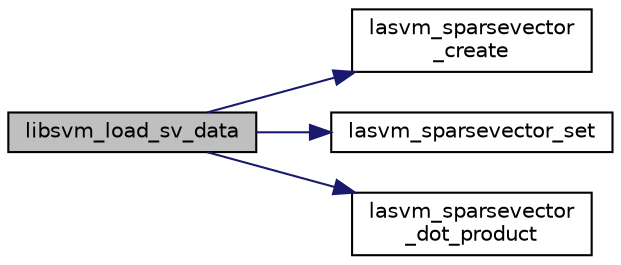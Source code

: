digraph "libsvm_load_sv_data"
{
  edge [fontname="Helvetica",fontsize="10",labelfontname="Helvetica",labelfontsize="10"];
  node [fontname="Helvetica",fontsize="10",shape=record];
  rankdir="LR";
  Node1 [label="libsvm_load_sv_data",height=0.2,width=0.4,color="black", fillcolor="grey75", style="filled" fontcolor="black"];
  Node1 -> Node2 [color="midnightblue",fontsize="10",style="solid"];
  Node2 [label="lasvm_sparsevector\l_create",height=0.2,width=0.4,color="black", fillcolor="white", style="filled",URL="$vector_8c.html#a16c3c9c0dbf9a02508ea613bcc6f390d"];
  Node1 -> Node3 [color="midnightblue",fontsize="10",style="solid"];
  Node3 [label="lasvm_sparsevector_set",height=0.2,width=0.4,color="black", fillcolor="white", style="filled",URL="$vector_8c.html#a45ddcb329a7772fcaa14b8f02aa29b41"];
  Node1 -> Node4 [color="midnightblue",fontsize="10",style="solid"];
  Node4 [label="lasvm_sparsevector\l_dot_product",height=0.2,width=0.4,color="black", fillcolor="white", style="filled",URL="$vector_8c.html#a87903fc116678cdff780b1d76c0e6555"];
}
